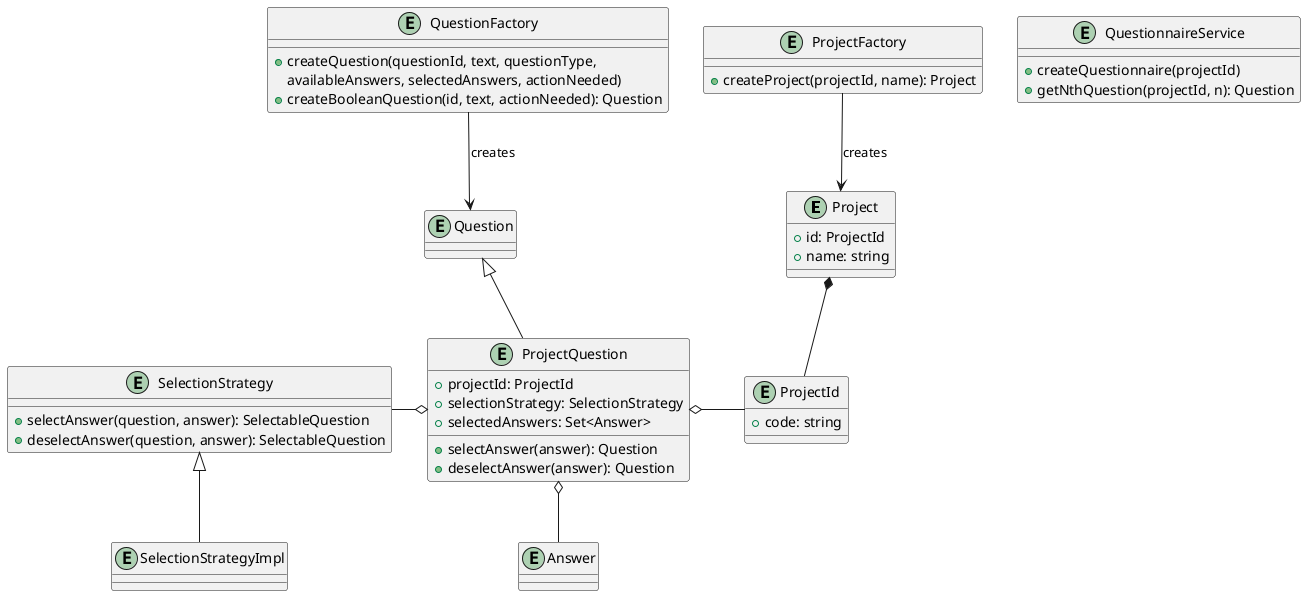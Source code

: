 @startuml

entity Project {
  +id: ProjectId
  +name: string
}

entity ProjectId {
  +code: string
}

entity Answer {
}

entity Question {
}

entity ProjectQuestion {
  +projectId: ProjectId
  +selectionStrategy: SelectionStrategy
  +selectedAnswers: Set<Answer>
  +selectAnswer(answer): Question
  +deselectAnswer(answer): Question
}

entity SelectionStrategy {
  +selectAnswer(question, answer): SelectableQuestion
  +deselectAnswer(question, answer): SelectableQuestion
}

entity SelectionStrategyImpl {
}

entity ProjectFactory {
  +createProject(projectId, name): Project
}

entity QuestionFactory {
  +createQuestion(questionId, text, questionType,
  availableAnswers, selectedAnswers, actionNeeded)
  +createBooleanQuestion(id, text, actionNeeded): Question
}

entity QuestionnaireService {
  +createQuestionnaire(projectId)
  +getNthQuestion(projectId, n): Question
}

Project *-- ProjectId
ProjectFactory --> Project : creates
QuestionFactory --> Question : creates
ProjectQuestion -up-|> Question
ProjectQuestion o- ProjectId
ProjectQuestion o-- Answer
SelectionStrategy -right-o ProjectQuestion
SelectionStrategyImpl -up-|> SelectionStrategy


@enduml